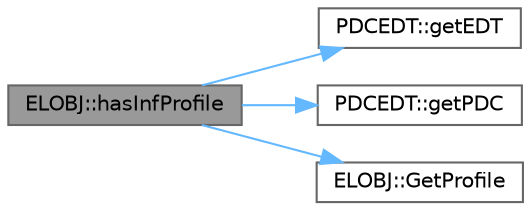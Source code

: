digraph "ELOBJ::hasInfProfile"
{
 // LATEX_PDF_SIZE
  bgcolor="transparent";
  edge [fontname=Helvetica,fontsize=10,labelfontname=Helvetica,labelfontsize=10];
  node [fontname=Helvetica,fontsize=10,shape=box,height=0.2,width=0.4];
  rankdir="LR";
  Node1 [label="ELOBJ::hasInfProfile",height=0.2,width=0.4,color="gray40", fillcolor="grey60", style="filled", fontcolor="black",tooltip="指定のEPCがINF必須かどうか"];
  Node1 -> Node2 [color="steelblue1",style="solid"];
  Node2 [label="PDCEDT::getEDT",height=0.2,width=0.4,color="grey40", fillcolor="white", style="filled",URL="$class_p_d_c_e_d_t.html#ae2e735567ce8725dae3620113c7ca709",tooltip="EDT getter"];
  Node1 -> Node3 [color="steelblue1",style="solid"];
  Node3 [label="PDCEDT::getPDC",height=0.2,width=0.4,color="grey40", fillcolor="white", style="filled",URL="$class_p_d_c_e_d_t.html#ad3a04c94e29d541c95c25cf81f8c5e4b",tooltip="PDC getter"];
  Node1 -> Node4 [color="steelblue1",style="solid"];
  Node4 [label="ELOBJ::GetProfile",height=0.2,width=0.4,color="grey40", fillcolor="white", style="filled",URL="$class_e_l_o_b_j.html#a1a6405087fac50d264901ddc7aa4a35a",tooltip="Profile(0x9d, 0x9e, 0x9f)を計算してPDC[1] + EDT[PDC]の形で返す"];
}
